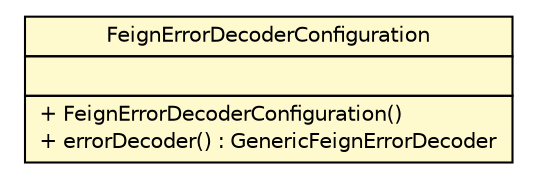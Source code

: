 #!/usr/local/bin/dot
#
# Class diagram 
# Generated by UMLGraph version R5_6-24-gf6e263 (http://www.umlgraph.org/)
#

digraph G {
	edge [fontname="Helvetica",fontsize=10,labelfontname="Helvetica",labelfontsize=10];
	node [fontname="Helvetica",fontsize=10,shape=plaintext];
	nodesep=0.25;
	ranksep=0.5;
	// com.yirendai.oss.lib.errorhandle.internal.rpc.FeignErrorDecoderConfiguration
	c1160 [label=<<table title="com.yirendai.oss.lib.errorhandle.internal.rpc.FeignErrorDecoderConfiguration" border="0" cellborder="1" cellspacing="0" cellpadding="2" port="p" bgcolor="lemonChiffon" href="./FeignErrorDecoderConfiguration.html">
		<tr><td><table border="0" cellspacing="0" cellpadding="1">
<tr><td align="center" balign="center"> FeignErrorDecoderConfiguration </td></tr>
		</table></td></tr>
		<tr><td><table border="0" cellspacing="0" cellpadding="1">
<tr><td align="left" balign="left">  </td></tr>
		</table></td></tr>
		<tr><td><table border="0" cellspacing="0" cellpadding="1">
<tr><td align="left" balign="left"> + FeignErrorDecoderConfiguration() </td></tr>
<tr><td align="left" balign="left"> + errorDecoder() : GenericFeignErrorDecoder </td></tr>
		</table></td></tr>
		</table>>, URL="./FeignErrorDecoderConfiguration.html", fontname="Helvetica", fontcolor="black", fontsize=10.0];
}

